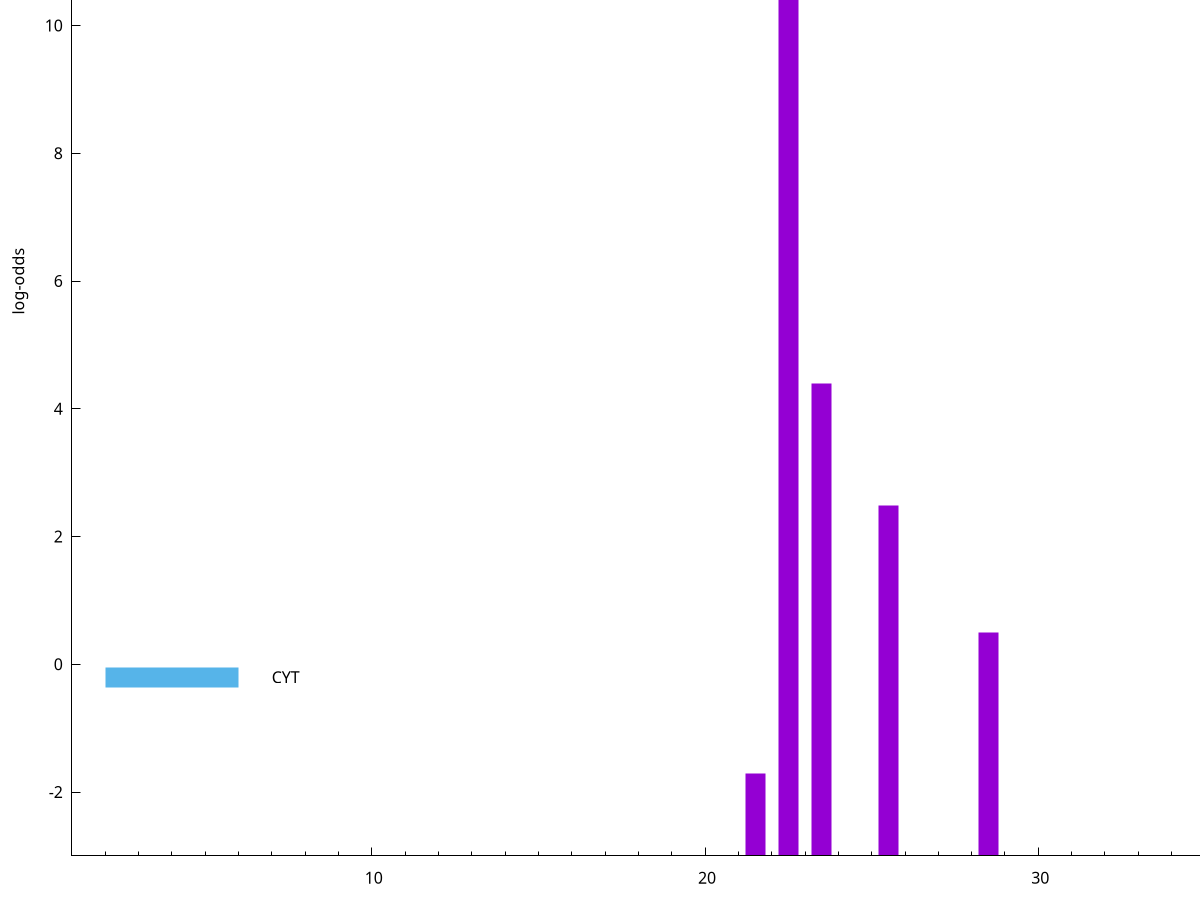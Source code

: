 set title "LipoP predictions for SRR5666510.gff"
set size 2., 1.4
set xrange [1:70] 
set mxtics 10
set yrange [-3:15]
set y2range [0:18]
set ylabel "log-odds"
set term postscript eps color solid "Helvetica" 30
set output "SRR5666510.gff1.eps"
set arrow from 2,13.5656 to 6,13.5656 nohead lt 1 lw 20
set label "SpI" at 7,13.5656
set arrow from 2,-0.200913 to 6,-0.200913 nohead lt 3 lw 20
set label "CYT" at 7,-0.200913
set arrow from 2,13.5656 to 6,13.5656 nohead lt 1 lw 20
set label "SpI" at 7,13.5656
# NOTE: The scores below are the log-odds scores with the threshold
# NOTE: subtracted (a hack to make gnuplot make the histogram all
# NOTE: look nice).
plot "-" axes x1y2 title "" with impulses lt 1 lw 20
22.500000 16.562200
23.500000 7.395630
25.500000 5.482970
28.500000 3.495205
21.500000 1.292540
e
exit
